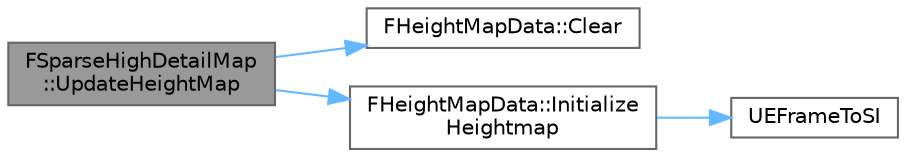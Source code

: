 digraph "FSparseHighDetailMap::UpdateHeightMap"
{
 // INTERACTIVE_SVG=YES
 // LATEX_PDF_SIZE
  bgcolor="transparent";
  edge [fontname=Helvetica,fontsize=10,labelfontname=Helvetica,labelfontsize=10];
  node [fontname=Helvetica,fontsize=10,shape=box,height=0.2,width=0.4];
  rankdir="LR";
  Node1 [id="Node000001",label="FSparseHighDetailMap\l::UpdateHeightMap",height=0.2,width=0.4,color="gray40", fillcolor="grey60", style="filled", fontcolor="black",tooltip=" "];
  Node1 -> Node2 [id="edge1_Node000001_Node000002",color="steelblue1",style="solid",tooltip=" "];
  Node2 [id="Node000002",label="FHeightMapData::Clear",height=0.2,width=0.4,color="grey40", fillcolor="white", style="filled",URL="$d7/d20/structFHeightMapData.html#a63f01c6db46360be3a8b2bb26f208b42",tooltip=" "];
  Node1 -> Node3 [id="edge2_Node000001_Node000003",color="steelblue1",style="solid",tooltip=" "];
  Node3 [id="Node000003",label="FHeightMapData::Initialize\lHeightmap",height=0.2,width=0.4,color="grey40", fillcolor="white", style="filled",URL="$d7/d20/structFHeightMapData.html#aa56d07bc1037237ad98758600f868b96",tooltip=" "];
  Node3 -> Node4 [id="edge3_Node000003_Node000004",color="steelblue1",style="solid",tooltip=" "];
  Node4 [id="Node000004",label="UEFrameToSI",height=0.2,width=0.4,color="grey40", fillcolor="white", style="filled",URL="$d1/d59/CustomTerrainPhysicsComponent_8cpp.html#a421c5825fe50e0b8918105c524f12f5d",tooltip=" "];
}
